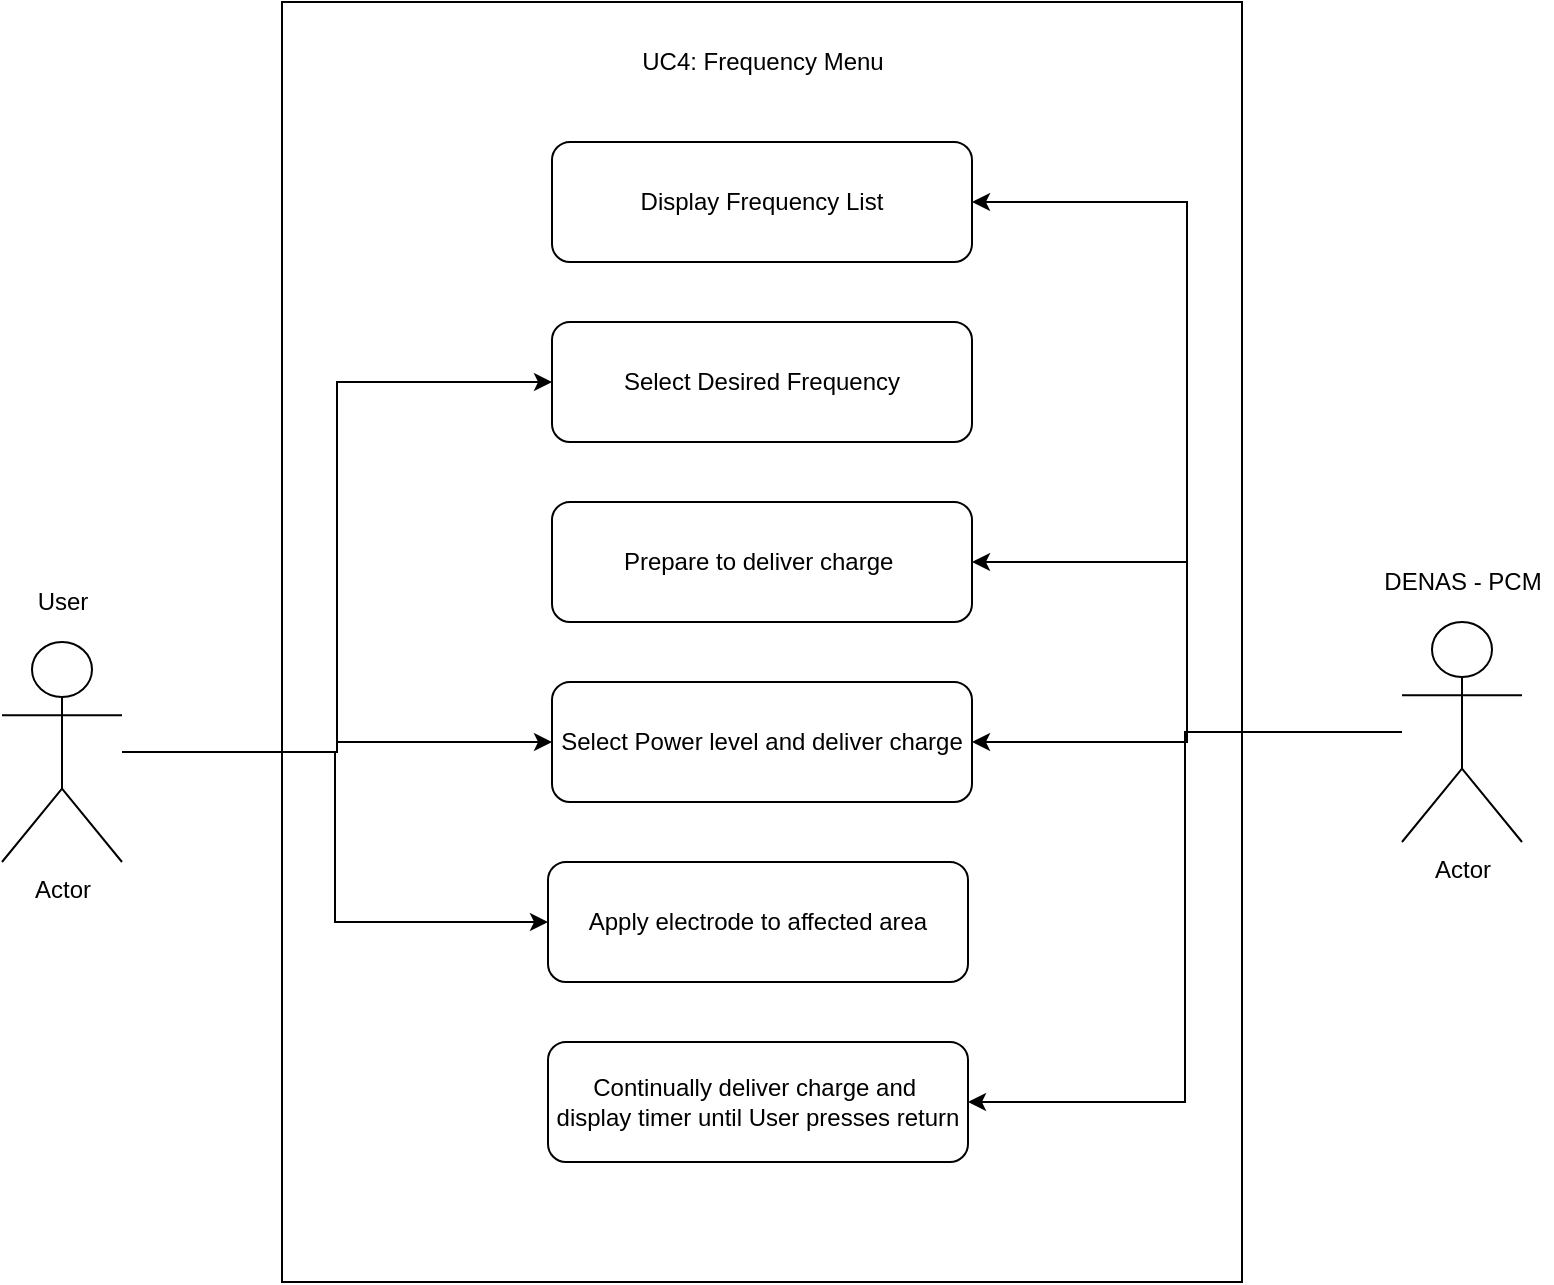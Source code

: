 <mxfile version="14.4.6" type="device"><diagram id="6iUJFL_vd4xEP8tDjc0w" name="Page-1"><mxGraphModel dx="2014" dy="1154" grid="1" gridSize="10" guides="1" tooltips="1" connect="1" arrows="1" fold="1" page="1" pageScale="1" pageWidth="850" pageHeight="1100" math="0" shadow="0"><root><object label="" id="0"><mxCell/></object><mxCell id="1" parent="0"/><mxCell id="-VYPC1IEhNg5SEJ7xgqI-6" value="" style="rounded=0;whiteSpace=wrap;html=1;" vertex="1" parent="1"><mxGeometry x="160" y="40" width="480" height="640" as="geometry"/></mxCell><mxCell id="-VYPC1IEhNg5SEJ7xgqI-17" style="edgeStyle=orthogonalEdgeStyle;rounded=0;orthogonalLoop=1;jettySize=auto;html=1;entryX=0;entryY=0.5;entryDx=0;entryDy=0;" edge="1" parent="1" source="-VYPC1IEhNg5SEJ7xgqI-1" target="-VYPC1IEhNg5SEJ7xgqI-15"><mxGeometry relative="1" as="geometry"/></mxCell><mxCell id="-VYPC1IEhNg5SEJ7xgqI-22" style="edgeStyle=orthogonalEdgeStyle;rounded=0;orthogonalLoop=1;jettySize=auto;html=1;entryX=0;entryY=0.5;entryDx=0;entryDy=0;" edge="1" parent="1" source="-VYPC1IEhNg5SEJ7xgqI-1" target="-VYPC1IEhNg5SEJ7xgqI-21"><mxGeometry relative="1" as="geometry"/></mxCell><mxCell id="-VYPC1IEhNg5SEJ7xgqI-27" style="edgeStyle=orthogonalEdgeStyle;rounded=0;orthogonalLoop=1;jettySize=auto;html=1;" edge="1" parent="1" source="-VYPC1IEhNg5SEJ7xgqI-1" target="-VYPC1IEhNg5SEJ7xgqI-26"><mxGeometry relative="1" as="geometry"/></mxCell><mxCell id="-VYPC1IEhNg5SEJ7xgqI-1" value="Actor" style="shape=umlActor;verticalLabelPosition=bottom;verticalAlign=top;html=1;outlineConnect=0;" vertex="1" parent="1"><mxGeometry x="20" y="360" width="60" height="110" as="geometry"/></mxCell><mxCell id="-VYPC1IEhNg5SEJ7xgqI-4" value="User" style="text;html=1;align=center;verticalAlign=middle;resizable=0;points=[];autosize=1;" vertex="1" parent="1"><mxGeometry x="30" y="330" width="40" height="20" as="geometry"/></mxCell><mxCell id="-VYPC1IEhNg5SEJ7xgqI-7" value="UC4: Frequency Menu" style="text;html=1;strokeColor=none;fillColor=none;align=center;verticalAlign=middle;whiteSpace=wrap;rounded=0;" vertex="1" parent="1"><mxGeometry x="257.5" y="60" width="285" height="20" as="geometry"/></mxCell><mxCell id="-VYPC1IEhNg5SEJ7xgqI-8" value="Display Frequency List" style="rounded=1;whiteSpace=wrap;html=1;" vertex="1" parent="1"><mxGeometry x="295" y="110" width="210" height="60" as="geometry"/></mxCell><mxCell id="-VYPC1IEhNg5SEJ7xgqI-14" style="edgeStyle=orthogonalEdgeStyle;rounded=0;orthogonalLoop=1;jettySize=auto;html=1;entryX=1;entryY=0.5;entryDx=0;entryDy=0;" edge="1" parent="1" source="-VYPC1IEhNg5SEJ7xgqI-10" target="-VYPC1IEhNg5SEJ7xgqI-8"><mxGeometry relative="1" as="geometry"/></mxCell><mxCell id="-VYPC1IEhNg5SEJ7xgqI-20" style="edgeStyle=orthogonalEdgeStyle;rounded=0;orthogonalLoop=1;jettySize=auto;html=1;entryX=1;entryY=0.5;entryDx=0;entryDy=0;" edge="1" parent="1" source="-VYPC1IEhNg5SEJ7xgqI-10" target="-VYPC1IEhNg5SEJ7xgqI-19"><mxGeometry relative="1" as="geometry"/></mxCell><mxCell id="-VYPC1IEhNg5SEJ7xgqI-23" style="edgeStyle=orthogonalEdgeStyle;rounded=0;orthogonalLoop=1;jettySize=auto;html=1;entryX=1;entryY=0.5;entryDx=0;entryDy=0;" edge="1" parent="1" source="-VYPC1IEhNg5SEJ7xgqI-10" target="-VYPC1IEhNg5SEJ7xgqI-21"><mxGeometry relative="1" as="geometry"/></mxCell><mxCell id="-VYPC1IEhNg5SEJ7xgqI-25" style="edgeStyle=orthogonalEdgeStyle;rounded=0;orthogonalLoop=1;jettySize=auto;html=1;entryX=1;entryY=0.5;entryDx=0;entryDy=0;" edge="1" parent="1" source="-VYPC1IEhNg5SEJ7xgqI-10" target="-VYPC1IEhNg5SEJ7xgqI-24"><mxGeometry relative="1" as="geometry"/></mxCell><mxCell id="-VYPC1IEhNg5SEJ7xgqI-10" value="Actor" style="shape=umlActor;verticalLabelPosition=bottom;verticalAlign=top;html=1;outlineConnect=0;" vertex="1" parent="1"><mxGeometry x="720" y="350" width="60" height="110" as="geometry"/></mxCell><mxCell id="-VYPC1IEhNg5SEJ7xgqI-11" value="DENAS - PCM" style="text;html=1;align=center;verticalAlign=middle;resizable=0;points=[];autosize=1;" vertex="1" parent="1"><mxGeometry x="705" y="320" width="90" height="20" as="geometry"/></mxCell><mxCell id="-VYPC1IEhNg5SEJ7xgqI-15" value="Select Desired Frequency" style="rounded=1;whiteSpace=wrap;html=1;" vertex="1" parent="1"><mxGeometry x="295" y="200" width="210" height="60" as="geometry"/></mxCell><mxCell id="-VYPC1IEhNg5SEJ7xgqI-19" value="Prepare to deliver charge&amp;nbsp;" style="rounded=1;whiteSpace=wrap;html=1;" vertex="1" parent="1"><mxGeometry x="295" y="290" width="210" height="60" as="geometry"/></mxCell><mxCell id="-VYPC1IEhNg5SEJ7xgqI-21" value="Select Power level and deliver charge" style="rounded=1;whiteSpace=wrap;html=1;" vertex="1" parent="1"><mxGeometry x="295" y="380" width="210" height="60" as="geometry"/></mxCell><mxCell id="-VYPC1IEhNg5SEJ7xgqI-24" value="Continually deliver charge and&amp;nbsp;&lt;br&gt;display timer until User presses return" style="rounded=1;whiteSpace=wrap;html=1;" vertex="1" parent="1"><mxGeometry x="293" y="560" width="210" height="60" as="geometry"/></mxCell><mxCell id="-VYPC1IEhNg5SEJ7xgqI-26" value="Apply electrode to affected area" style="rounded=1;whiteSpace=wrap;html=1;" vertex="1" parent="1"><mxGeometry x="293" y="470" width="210" height="60" as="geometry"/></mxCell></root></mxGraphModel></diagram></mxfile>